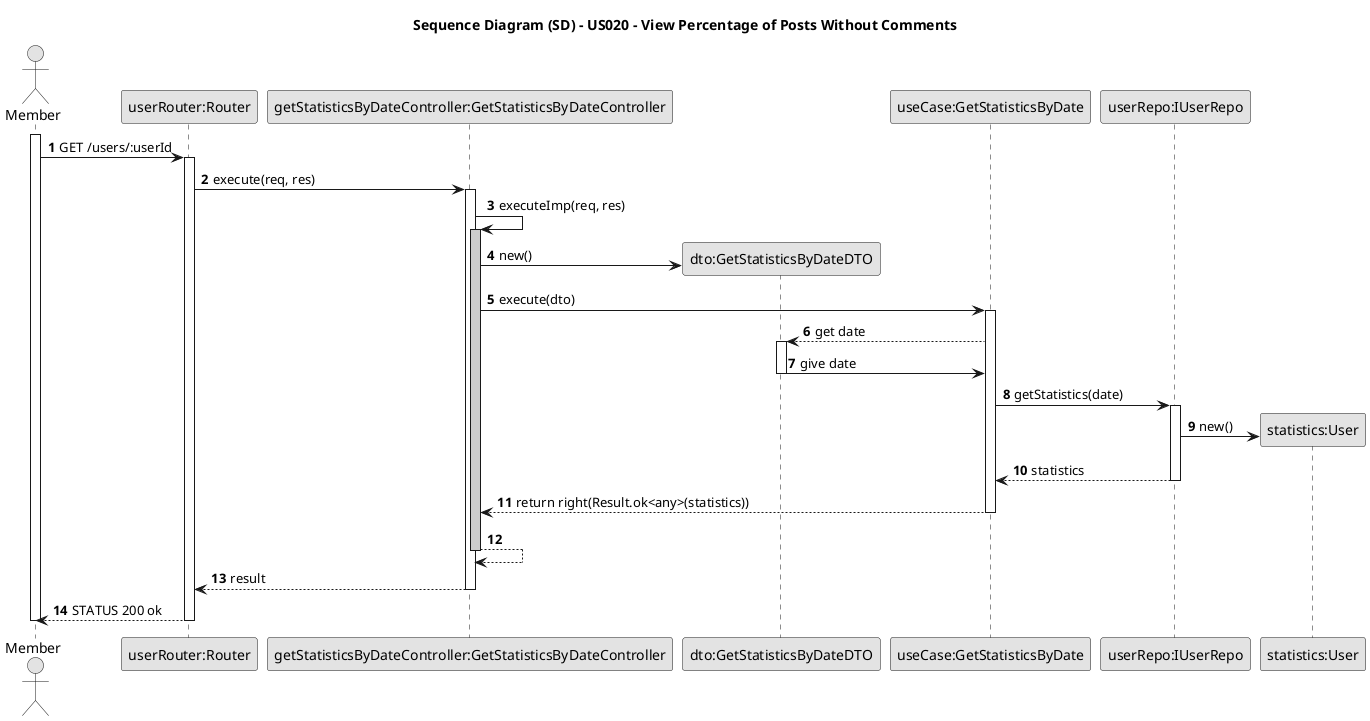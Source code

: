@startuml SD1

skinparam monochrome true
skinparam packageStyle rectangle
skinparam shadowing false
autonumber

title Sequence Diagram (SD) - US020 - View Percentage of Posts Without Comments

actor "Member" as Member
participant "userRouter:Router" as UserRouter
participant "getStatisticsByDateController:GetStatisticsByDateController" as GetStatisticsByDateController
participant "dto:GetStatisticsByDateDTO" as dto
participant "useCase:GetStatisticsByDate" as useCase
participant "userRepo:IUserRepo" as userRepo
participant "statistics:User" as statistics

activate Member

Member -> UserRouter: GET /users/:userId
activate UserRouter

UserRouter -> GetStatisticsByDateController: execute(req, res)
activate GetStatisticsByDateController

GetStatisticsByDateController-> GetStatisticsByDateController: executeImp(req, res)
activate GetStatisticsByDateController #LightBlue

create dto
GetStatisticsByDateController -> dto: new()

GetStatisticsByDateController -> useCase: execute(dto)
activate useCase

useCase --> dto: get date
activate dto

dto -> useCase: give date
deactivate dto

useCase -> userRepo:getStatistics(date)
activate userRepo

create statistics
userRepo-> statistics:new()

userRepo--> useCase: statistics
deactivate userRepo

useCase--> GetStatisticsByDateController: return right(Result.ok<any>(statistics))
deactivate userRepo
deactivate useCase

GetStatisticsByDateController --> GetStatisticsByDateController
deactivate GetStatisticsByDateController

GetStatisticsByDateController--> UserRouter: result
deactivate GetStatisticsByDateController

UserRouter --> Member: STATUS 200 ok 
deactivate UserRouter
deactivate Member

@enduml